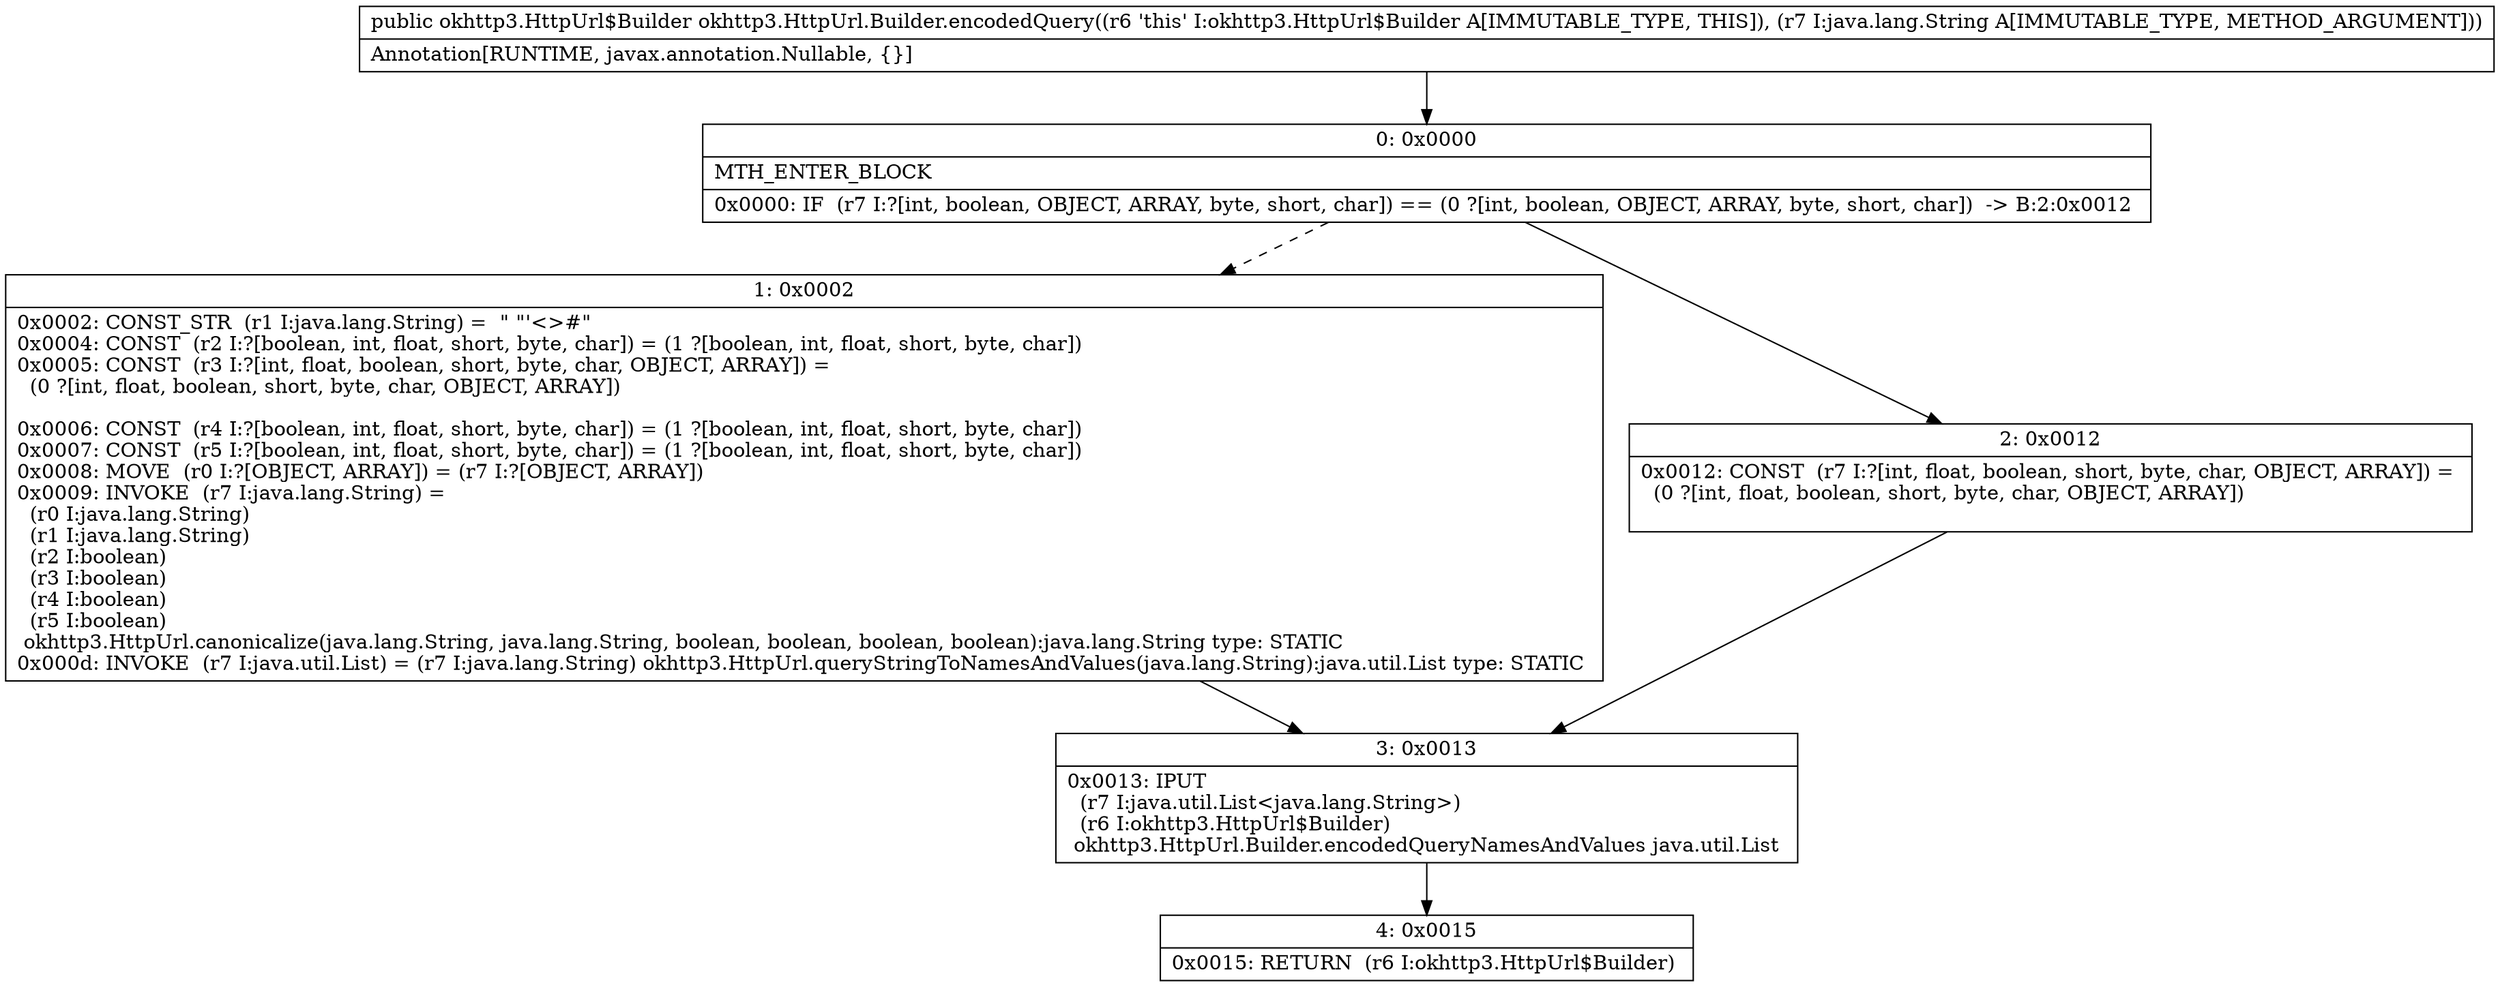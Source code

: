 digraph "CFG forokhttp3.HttpUrl.Builder.encodedQuery(Ljava\/lang\/String;)Lokhttp3\/HttpUrl$Builder;" {
Node_0 [shape=record,label="{0\:\ 0x0000|MTH_ENTER_BLOCK\l|0x0000: IF  (r7 I:?[int, boolean, OBJECT, ARRAY, byte, short, char]) == (0 ?[int, boolean, OBJECT, ARRAY, byte, short, char])  \-\> B:2:0x0012 \l}"];
Node_1 [shape=record,label="{1\:\ 0x0002|0x0002: CONST_STR  (r1 I:java.lang.String) =  \" \"'\<\>#\" \l0x0004: CONST  (r2 I:?[boolean, int, float, short, byte, char]) = (1 ?[boolean, int, float, short, byte, char]) \l0x0005: CONST  (r3 I:?[int, float, boolean, short, byte, char, OBJECT, ARRAY]) = \l  (0 ?[int, float, boolean, short, byte, char, OBJECT, ARRAY])\l \l0x0006: CONST  (r4 I:?[boolean, int, float, short, byte, char]) = (1 ?[boolean, int, float, short, byte, char]) \l0x0007: CONST  (r5 I:?[boolean, int, float, short, byte, char]) = (1 ?[boolean, int, float, short, byte, char]) \l0x0008: MOVE  (r0 I:?[OBJECT, ARRAY]) = (r7 I:?[OBJECT, ARRAY]) \l0x0009: INVOKE  (r7 I:java.lang.String) = \l  (r0 I:java.lang.String)\l  (r1 I:java.lang.String)\l  (r2 I:boolean)\l  (r3 I:boolean)\l  (r4 I:boolean)\l  (r5 I:boolean)\l okhttp3.HttpUrl.canonicalize(java.lang.String, java.lang.String, boolean, boolean, boolean, boolean):java.lang.String type: STATIC \l0x000d: INVOKE  (r7 I:java.util.List) = (r7 I:java.lang.String) okhttp3.HttpUrl.queryStringToNamesAndValues(java.lang.String):java.util.List type: STATIC \l}"];
Node_2 [shape=record,label="{2\:\ 0x0012|0x0012: CONST  (r7 I:?[int, float, boolean, short, byte, char, OBJECT, ARRAY]) = \l  (0 ?[int, float, boolean, short, byte, char, OBJECT, ARRAY])\l \l}"];
Node_3 [shape=record,label="{3\:\ 0x0013|0x0013: IPUT  \l  (r7 I:java.util.List\<java.lang.String\>)\l  (r6 I:okhttp3.HttpUrl$Builder)\l okhttp3.HttpUrl.Builder.encodedQueryNamesAndValues java.util.List \l}"];
Node_4 [shape=record,label="{4\:\ 0x0015|0x0015: RETURN  (r6 I:okhttp3.HttpUrl$Builder) \l}"];
MethodNode[shape=record,label="{public okhttp3.HttpUrl$Builder okhttp3.HttpUrl.Builder.encodedQuery((r6 'this' I:okhttp3.HttpUrl$Builder A[IMMUTABLE_TYPE, THIS]), (r7 I:java.lang.String A[IMMUTABLE_TYPE, METHOD_ARGUMENT]))  | Annotation[RUNTIME, javax.annotation.Nullable, \{\}]\l}"];
MethodNode -> Node_0;
Node_0 -> Node_1[style=dashed];
Node_0 -> Node_2;
Node_1 -> Node_3;
Node_2 -> Node_3;
Node_3 -> Node_4;
}

